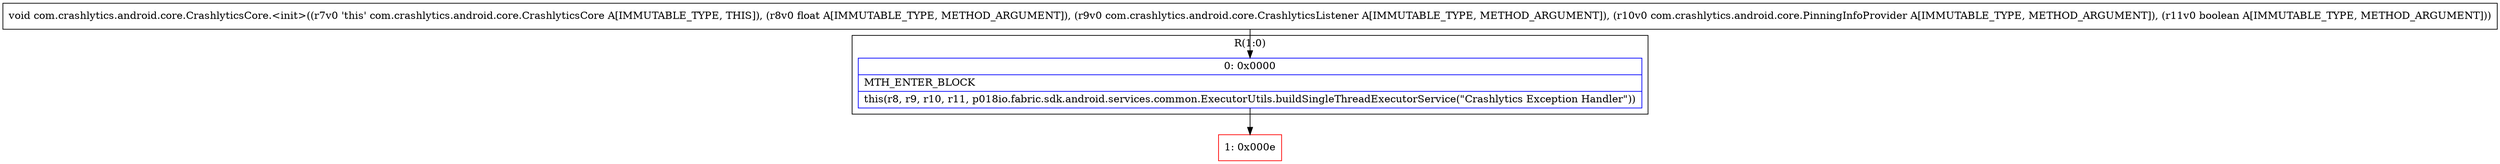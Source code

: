 digraph "CFG forcom.crashlytics.android.core.CrashlyticsCore.\<init\>(FLcom\/crashlytics\/android\/core\/CrashlyticsListener;Lcom\/crashlytics\/android\/core\/PinningInfoProvider;Z)V" {
subgraph cluster_Region_1331433183 {
label = "R(1:0)";
node [shape=record,color=blue];
Node_0 [shape=record,label="{0\:\ 0x0000|MTH_ENTER_BLOCK\l|this(r8, r9, r10, r11, p018io.fabric.sdk.android.services.common.ExecutorUtils.buildSingleThreadExecutorService(\"Crashlytics Exception Handler\"))\l}"];
}
Node_1 [shape=record,color=red,label="{1\:\ 0x000e}"];
MethodNode[shape=record,label="{void com.crashlytics.android.core.CrashlyticsCore.\<init\>((r7v0 'this' com.crashlytics.android.core.CrashlyticsCore A[IMMUTABLE_TYPE, THIS]), (r8v0 float A[IMMUTABLE_TYPE, METHOD_ARGUMENT]), (r9v0 com.crashlytics.android.core.CrashlyticsListener A[IMMUTABLE_TYPE, METHOD_ARGUMENT]), (r10v0 com.crashlytics.android.core.PinningInfoProvider A[IMMUTABLE_TYPE, METHOD_ARGUMENT]), (r11v0 boolean A[IMMUTABLE_TYPE, METHOD_ARGUMENT])) }"];
MethodNode -> Node_0;
Node_0 -> Node_1;
}

